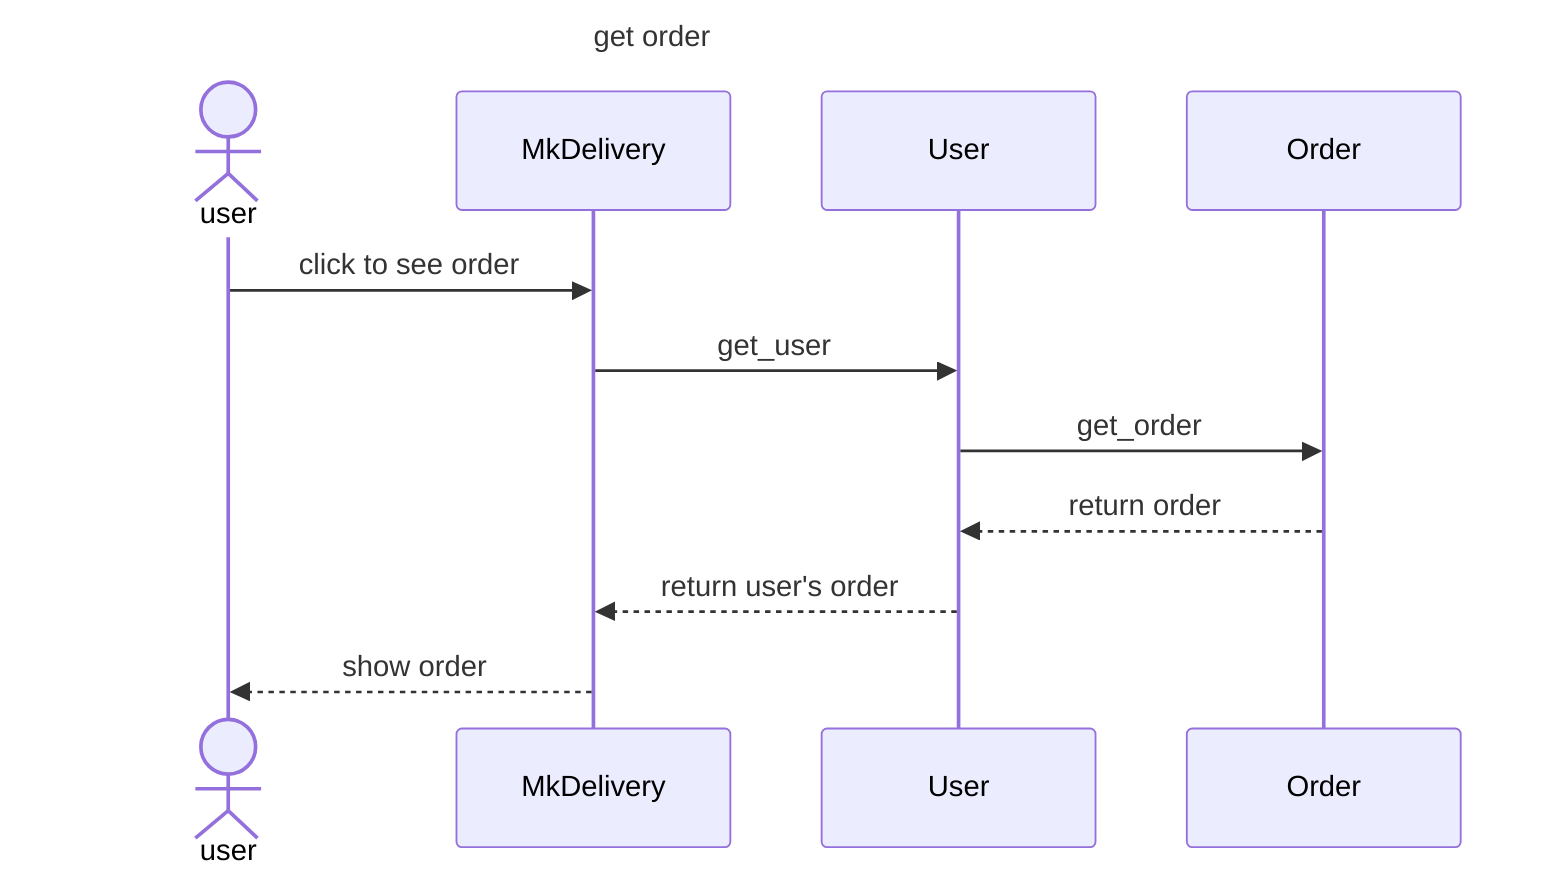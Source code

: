 sequenceDiagram
    title get order
    actor user
    participant MkDelivery
    participant User
    participant Order

    user ->> MkDelivery:click to see order 
    MkDelivery ->> User : get_user
    User ->> Order :get_order
    Order -->> User:return order
    User -->> MkDelivery:return user's order
    MkDelivery -->> user: show order